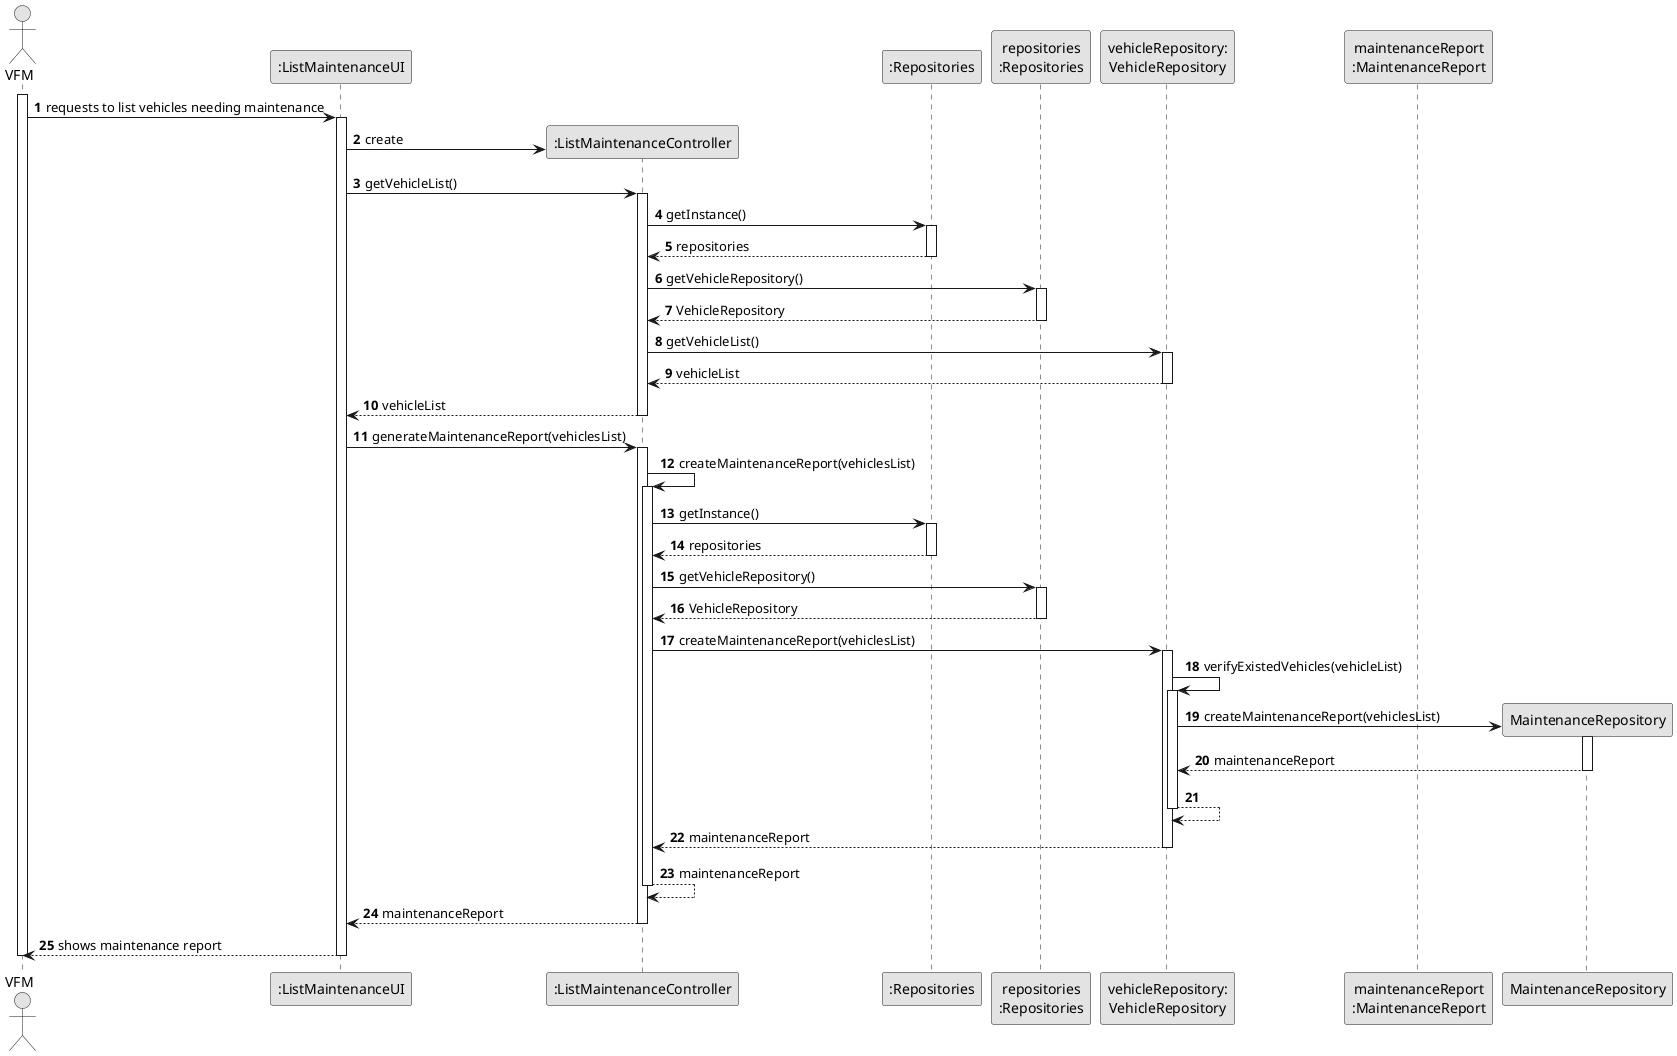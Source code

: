 @startuml
skinparam monochrome true
skinparam packageStyle rectangle
skinparam shadowing false

autonumber

'hide footbox
actor "VFM" as VFM
participant ":ListMaintenanceUI" as UI
participant ":ListMaintenanceController" as CTRL
participant ":Repositories" as RepositorySingleton
participant "repositories\n:Repositories" as PLAT
participant "vehicleRepository:\nVehicleRepository" as VehicleRepository
participant "maintenanceReport\n:MaintenanceReport" as MaintenanceReport

activate VFM

    VFM -> UI : requests to list vehicles needing maintenance
    activate UI

        UI -> CTRL** : create

        UI -> CTRL : getVehicleList()
        activate CTRL

            CTRL -> RepositorySingleton : getInstance()
            activate RepositorySingleton

                RepositorySingleton --> CTRL: repositories
            deactivate RepositorySingleton

            CTRL -> PLAT : getVehicleRepository()
            activate PLAT

                PLAT --> CTRL: VehicleRepository
            deactivate PLAT

            CTRL -> VehicleRepository : getVehicleList()
            activate VehicleRepository

                VehicleRepository --> CTRL : vehicleList
            deactivate VehicleRepository

            CTRL --> UI : vehicleList
        deactivate CTRL


        UI -> CTRL : generateMaintenanceReport(vehiclesList)
        activate CTRL

            CTRL -> CTRL : createMaintenanceReport(vehiclesList)
            activate CTRL

                CTRL -> RepositorySingleton : getInstance()
                activate RepositorySingleton

                    RepositorySingleton --> CTRL: repositories
                deactivate RepositorySingleton

                CTRL -> PLAT : getVehicleRepository()
                activate PLAT

                    PLAT --> CTRL: VehicleRepository
                deactivate PLAT

                CTRL -> VehicleRepository : createMaintenanceReport(vehiclesList)
                activate VehicleRepository

                VehicleRepository -> VehicleRepository: verifyExistedVehicles(vehicleList)
                activate VehicleRepository

                    VehicleRepository -> MaintenanceRepository **: createMaintenanceReport(vehiclesList)
                    activate MaintenanceRepository

                    MaintenanceRepository --> VehicleRepository : maintenanceReport
                    deactivate MaintenanceRepository

                VehicleRepository --> VehicleRepository
                deactivate VehicleRepository

                VehicleRepository --> CTRL : maintenanceReport
                deactivate VehicleRepository

            CTRL --> CTRL : maintenanceReport
            deactivate CTRL

            CTRL --> UI : maintenanceReport
        deactivate CTRL

        UI --> VFM : shows maintenance report
    deactivate UI

deactivate VFM

@enduml
